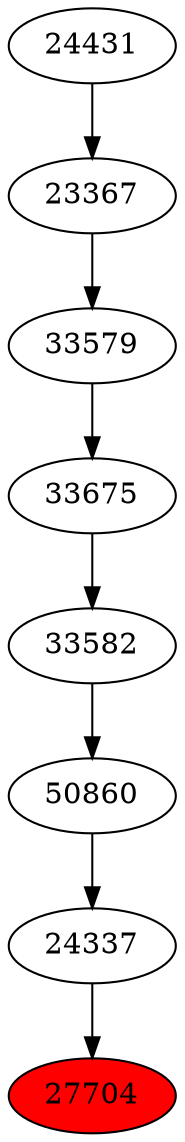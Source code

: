 strict digraph{ 
27704 [label="27704" fillcolor=red style=filled]
24337 -> 27704
24337 [label="24337"]
50860 -> 24337
50860 [label="50860"]
33582 -> 50860
33582 [label="33582"]
33675 -> 33582
33675 [label="33675"]
33579 -> 33675
33579 [label="33579"]
23367 -> 33579
23367 [label="23367"]
24431 -> 23367
24431 [label="24431"]
}